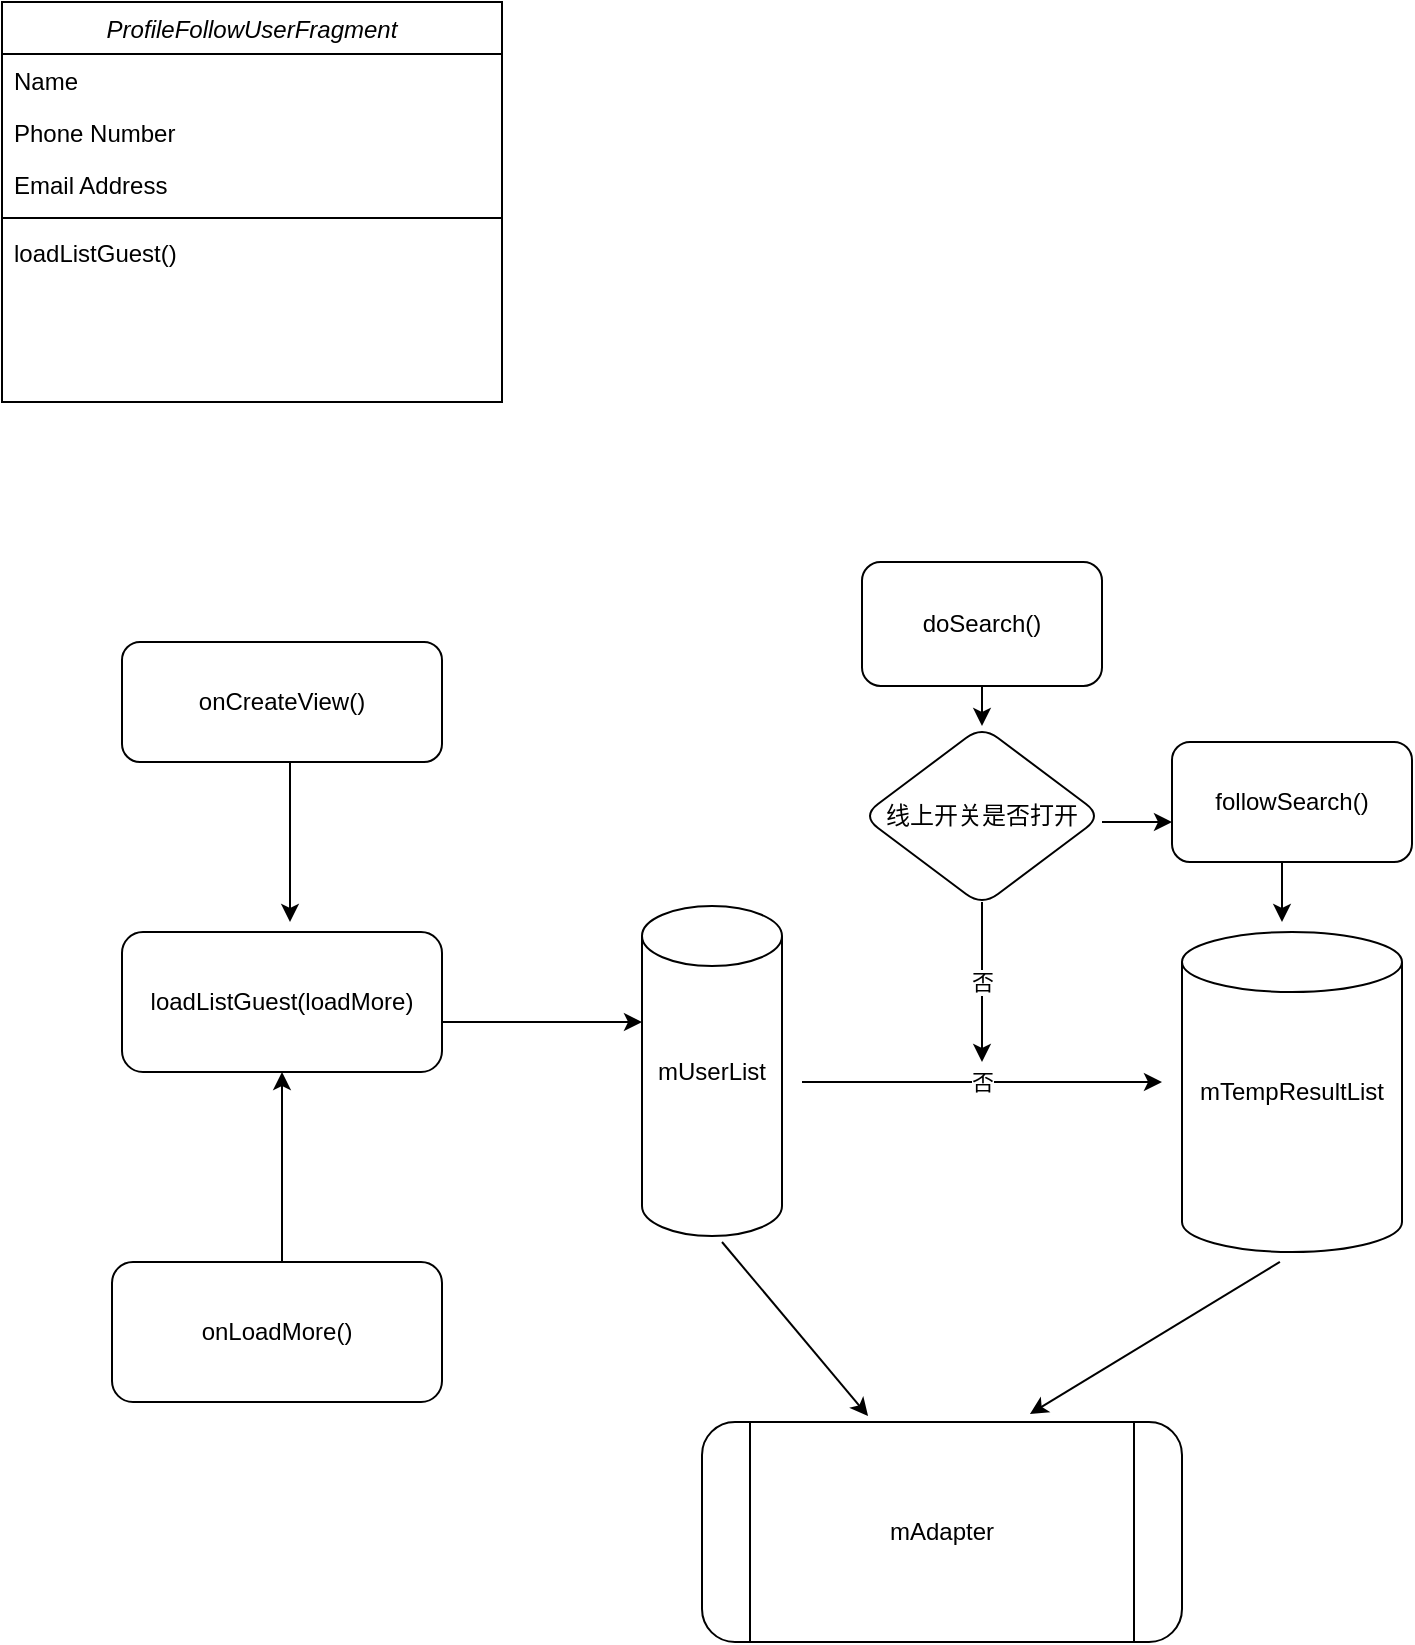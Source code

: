 <mxfile version="13.6.0" type="github">
  <diagram id="C5RBs43oDa-KdzZeNtuy" name="Page-1">
    <mxGraphModel dx="1458" dy="903" grid="1" gridSize="10" guides="1" tooltips="1" connect="1" arrows="1" fold="1" page="1" pageScale="1" pageWidth="827" pageHeight="1169" math="0" shadow="0">
      <root>
        <mxCell id="WIyWlLk6GJQsqaUBKTNV-0" />
        <mxCell id="WIyWlLk6GJQsqaUBKTNV-1" parent="WIyWlLk6GJQsqaUBKTNV-0" />
        <mxCell id="YWnqTMK4vvO137Hc1w3v-5" value="loadListGuest(loadMore)" style="rounded=1;whiteSpace=wrap;html=1;" vertex="1" parent="WIyWlLk6GJQsqaUBKTNV-1">
          <mxGeometry x="230" y="515" width="160" height="70" as="geometry" />
        </mxCell>
        <mxCell id="YWnqTMK4vvO137Hc1w3v-6" value="onCreateView()" style="rounded=1;whiteSpace=wrap;html=1;" vertex="1" parent="WIyWlLk6GJQsqaUBKTNV-1">
          <mxGeometry x="230" y="370" width="160" height="60" as="geometry" />
        </mxCell>
        <mxCell id="YWnqTMK4vvO137Hc1w3v-8" value="onLoadMore()" style="rounded=1;whiteSpace=wrap;html=1;" vertex="1" parent="WIyWlLk6GJQsqaUBKTNV-1">
          <mxGeometry x="225" y="680" width="165" height="70" as="geometry" />
        </mxCell>
        <mxCell id="YWnqTMK4vvO137Hc1w3v-9" value="mUserList" style="shape=cylinder2;whiteSpace=wrap;html=1;boundedLbl=1;backgroundOutline=1;size=15;rounded=1;" vertex="1" parent="WIyWlLk6GJQsqaUBKTNV-1">
          <mxGeometry x="490" y="502" width="70" height="165" as="geometry" />
        </mxCell>
        <mxCell id="YWnqTMK4vvO137Hc1w3v-19" value="mTempResultList" style="shape=cylinder2;whiteSpace=wrap;html=1;boundedLbl=1;backgroundOutline=1;size=15;rounded=1;" vertex="1" parent="WIyWlLk6GJQsqaUBKTNV-1">
          <mxGeometry x="760" y="515" width="110" height="160" as="geometry" />
        </mxCell>
        <mxCell id="YWnqTMK4vvO137Hc1w3v-23" value="mAdapter" style="shape=process;whiteSpace=wrap;html=1;backgroundOutline=1;rounded=1;" vertex="1" parent="WIyWlLk6GJQsqaUBKTNV-1">
          <mxGeometry x="520" y="760" width="240" height="110" as="geometry" />
        </mxCell>
        <mxCell id="YWnqTMK4vvO137Hc1w3v-26" value="" style="endArrow=classic;html=1;entryX=0.683;entryY=-0.036;entryDx=0;entryDy=0;entryPerimeter=0;exitX=0.445;exitY=1.031;exitDx=0;exitDy=0;exitPerimeter=0;" edge="1" parent="WIyWlLk6GJQsqaUBKTNV-1" source="YWnqTMK4vvO137Hc1w3v-19" target="YWnqTMK4vvO137Hc1w3v-23">
          <mxGeometry relative="1" as="geometry">
            <mxPoint x="780" y="610" as="sourcePoint" />
            <mxPoint x="880" y="610" as="targetPoint" />
          </mxGeometry>
        </mxCell>
        <mxCell id="YWnqTMK4vvO137Hc1w3v-54" value="线上开关是否打开" style="rhombus;whiteSpace=wrap;html=1;rounded=1;" vertex="1" parent="WIyWlLk6GJQsqaUBKTNV-1">
          <mxGeometry x="600" y="412" width="120" height="90" as="geometry" />
        </mxCell>
        <mxCell id="YWnqTMK4vvO137Hc1w3v-59" value="followSearch()" style="rounded=1;whiteSpace=wrap;html=1;" vertex="1" parent="WIyWlLk6GJQsqaUBKTNV-1">
          <mxGeometry x="755" y="420" width="120" height="60" as="geometry" />
        </mxCell>
        <mxCell id="YWnqTMK4vvO137Hc1w3v-60" value="&lt;span&gt;doSearch()&lt;/span&gt;" style="rounded=1;whiteSpace=wrap;html=1;" vertex="1" parent="WIyWlLk6GJQsqaUBKTNV-1">
          <mxGeometry x="600" y="330" width="120" height="62" as="geometry" />
        </mxCell>
        <mxCell id="YWnqTMK4vvO137Hc1w3v-61" value="" style="endArrow=classic;html=1;" edge="1" parent="WIyWlLk6GJQsqaUBKTNV-1">
          <mxGeometry relative="1" as="geometry">
            <mxPoint x="390" y="560" as="sourcePoint" />
            <mxPoint x="490" y="560" as="targetPoint" />
          </mxGeometry>
        </mxCell>
        <mxCell id="YWnqTMK4vvO137Hc1w3v-63" value="" style="endArrow=classic;html=1;" edge="1" parent="WIyWlLk6GJQsqaUBKTNV-1">
          <mxGeometry relative="1" as="geometry">
            <mxPoint x="314" y="430" as="sourcePoint" />
            <mxPoint x="314" y="510" as="targetPoint" />
          </mxGeometry>
        </mxCell>
        <mxCell id="YWnqTMK4vvO137Hc1w3v-65" value="" style="endArrow=classic;html=1;entryX=0.5;entryY=1;entryDx=0;entryDy=0;" edge="1" parent="WIyWlLk6GJQsqaUBKTNV-1" target="YWnqTMK4vvO137Hc1w3v-5">
          <mxGeometry relative="1" as="geometry">
            <mxPoint x="310" y="680" as="sourcePoint" />
            <mxPoint x="410" y="680" as="targetPoint" />
          </mxGeometry>
        </mxCell>
        <mxCell id="YWnqTMK4vvO137Hc1w3v-71" value="" style="endArrow=classic;html=1;" edge="1" parent="WIyWlLk6GJQsqaUBKTNV-1">
          <mxGeometry relative="1" as="geometry">
            <mxPoint x="570" y="590" as="sourcePoint" />
            <mxPoint x="750" y="590" as="targetPoint" />
          </mxGeometry>
        </mxCell>
        <mxCell id="YWnqTMK4vvO137Hc1w3v-72" value="否" style="edgeLabel;resizable=0;html=1;align=center;verticalAlign=middle;" connectable="0" vertex="1" parent="YWnqTMK4vvO137Hc1w3v-71">
          <mxGeometry relative="1" as="geometry" />
        </mxCell>
        <mxCell id="YWnqTMK4vvO137Hc1w3v-73" value="" style="endArrow=classic;html=1;" edge="1" parent="WIyWlLk6GJQsqaUBKTNV-1">
          <mxGeometry relative="1" as="geometry">
            <mxPoint x="660" y="500" as="sourcePoint" />
            <mxPoint x="660" y="580" as="targetPoint" />
          </mxGeometry>
        </mxCell>
        <mxCell id="YWnqTMK4vvO137Hc1w3v-74" value="否" style="edgeLabel;resizable=0;html=1;align=center;verticalAlign=middle;" connectable="0" vertex="1" parent="YWnqTMK4vvO137Hc1w3v-73">
          <mxGeometry relative="1" as="geometry" />
        </mxCell>
        <mxCell id="YWnqTMK4vvO137Hc1w3v-75" value="" style="endArrow=classic;html=1;" edge="1" parent="WIyWlLk6GJQsqaUBKTNV-1">
          <mxGeometry relative="1" as="geometry">
            <mxPoint x="720" y="460" as="sourcePoint" />
            <mxPoint x="755" y="460" as="targetPoint" />
          </mxGeometry>
        </mxCell>
        <mxCell id="YWnqTMK4vvO137Hc1w3v-77" value="" style="endArrow=classic;html=1;" edge="1" parent="WIyWlLk6GJQsqaUBKTNV-1">
          <mxGeometry relative="1" as="geometry">
            <mxPoint x="660" y="392" as="sourcePoint" />
            <mxPoint x="660" y="412" as="targetPoint" />
          </mxGeometry>
        </mxCell>
        <mxCell id="YWnqTMK4vvO137Hc1w3v-79" value="" style="endArrow=classic;html=1;entryX=0.346;entryY=-0.027;entryDx=0;entryDy=0;entryPerimeter=0;" edge="1" parent="WIyWlLk6GJQsqaUBKTNV-1" target="YWnqTMK4vvO137Hc1w3v-23">
          <mxGeometry relative="1" as="geometry">
            <mxPoint x="530" y="670" as="sourcePoint" />
            <mxPoint x="630" y="670" as="targetPoint" />
          </mxGeometry>
        </mxCell>
        <mxCell id="zkfFHV4jXpPFQw0GAbJ--0" value="ProfileFollowUserFragment" style="swimlane;fontStyle=2;align=center;verticalAlign=top;childLayout=stackLayout;horizontal=1;startSize=26;horizontalStack=0;resizeParent=1;resizeLast=0;collapsible=1;marginBottom=0;rounded=0;shadow=0;strokeWidth=1;" parent="WIyWlLk6GJQsqaUBKTNV-1" vertex="1">
          <mxGeometry x="170" y="50" width="250" height="200" as="geometry">
            <mxRectangle x="230" y="140" width="160" height="26" as="alternateBounds" />
          </mxGeometry>
        </mxCell>
        <mxCell id="zkfFHV4jXpPFQw0GAbJ--1" value="Name" style="text;align=left;verticalAlign=top;spacingLeft=4;spacingRight=4;overflow=hidden;rotatable=0;points=[[0,0.5],[1,0.5]];portConstraint=eastwest;" parent="zkfFHV4jXpPFQw0GAbJ--0" vertex="1">
          <mxGeometry y="26" width="250" height="26" as="geometry" />
        </mxCell>
        <mxCell id="zkfFHV4jXpPFQw0GAbJ--2" value="Phone Number" style="text;align=left;verticalAlign=top;spacingLeft=4;spacingRight=4;overflow=hidden;rotatable=0;points=[[0,0.5],[1,0.5]];portConstraint=eastwest;rounded=0;shadow=0;html=0;" parent="zkfFHV4jXpPFQw0GAbJ--0" vertex="1">
          <mxGeometry y="52" width="250" height="26" as="geometry" />
        </mxCell>
        <mxCell id="zkfFHV4jXpPFQw0GAbJ--3" value="Email Address" style="text;align=left;verticalAlign=top;spacingLeft=4;spacingRight=4;overflow=hidden;rotatable=0;points=[[0,0.5],[1,0.5]];portConstraint=eastwest;rounded=0;shadow=0;html=0;" parent="zkfFHV4jXpPFQw0GAbJ--0" vertex="1">
          <mxGeometry y="78" width="250" height="26" as="geometry" />
        </mxCell>
        <mxCell id="zkfFHV4jXpPFQw0GAbJ--4" value="" style="line;html=1;strokeWidth=1;align=left;verticalAlign=middle;spacingTop=-1;spacingLeft=3;spacingRight=3;rotatable=0;labelPosition=right;points=[];portConstraint=eastwest;" parent="zkfFHV4jXpPFQw0GAbJ--0" vertex="1">
          <mxGeometry y="104" width="250" height="8" as="geometry" />
        </mxCell>
        <mxCell id="zkfFHV4jXpPFQw0GAbJ--5" value="loadListGuest()" style="text;align=left;verticalAlign=top;spacingLeft=4;spacingRight=4;overflow=hidden;rotatable=0;points=[[0,0.5],[1,0.5]];portConstraint=eastwest;" parent="zkfFHV4jXpPFQw0GAbJ--0" vertex="1">
          <mxGeometry y="112" width="250" height="26" as="geometry" />
        </mxCell>
        <mxCell id="YWnqTMK4vvO137Hc1w3v-84" value="" style="endArrow=classic;html=1;" edge="1" parent="WIyWlLk6GJQsqaUBKTNV-1">
          <mxGeometry relative="1" as="geometry">
            <mxPoint x="810" y="480" as="sourcePoint" />
            <mxPoint x="810" y="510" as="targetPoint" />
          </mxGeometry>
        </mxCell>
      </root>
    </mxGraphModel>
  </diagram>
</mxfile>

